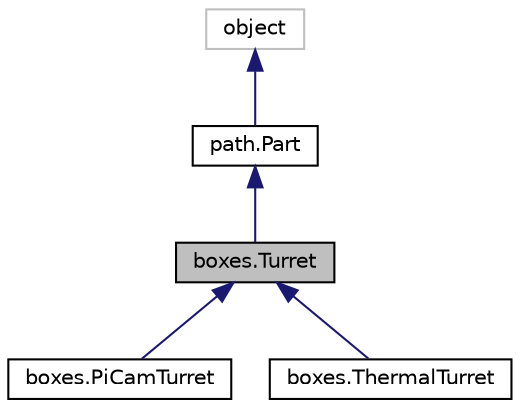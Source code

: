 digraph "boxes.Turret"
{
  edge [fontname="Helvetica",fontsize="10",labelfontname="Helvetica",labelfontsize="10"];
  node [fontname="Helvetica",fontsize="10",shape=record];
  Node1 [label="boxes.Turret",height=0.2,width=0.4,color="black", fillcolor="grey75", style="filled", fontcolor="black"];
  Node2 -> Node1 [dir="back",color="midnightblue",fontsize="10",style="solid"];
  Node2 [label="path.Part",height=0.2,width=0.4,color="black", fillcolor="white", style="filled",URL="$classpath_1_1_part.html"];
  Node3 -> Node2 [dir="back",color="midnightblue",fontsize="10",style="solid"];
  Node3 [label="object",height=0.2,width=0.4,color="grey75", fillcolor="white", style="filled"];
  Node1 -> Node4 [dir="back",color="midnightblue",fontsize="10",style="solid"];
  Node4 [label="boxes.PiCamTurret",height=0.2,width=0.4,color="black", fillcolor="white", style="filled",URL="$classboxes_1_1_pi_cam_turret.html"];
  Node1 -> Node5 [dir="back",color="midnightblue",fontsize="10",style="solid"];
  Node5 [label="boxes.ThermalTurret",height=0.2,width=0.4,color="black", fillcolor="white", style="filled",URL="$classboxes_1_1_thermal_turret.html"];
}
